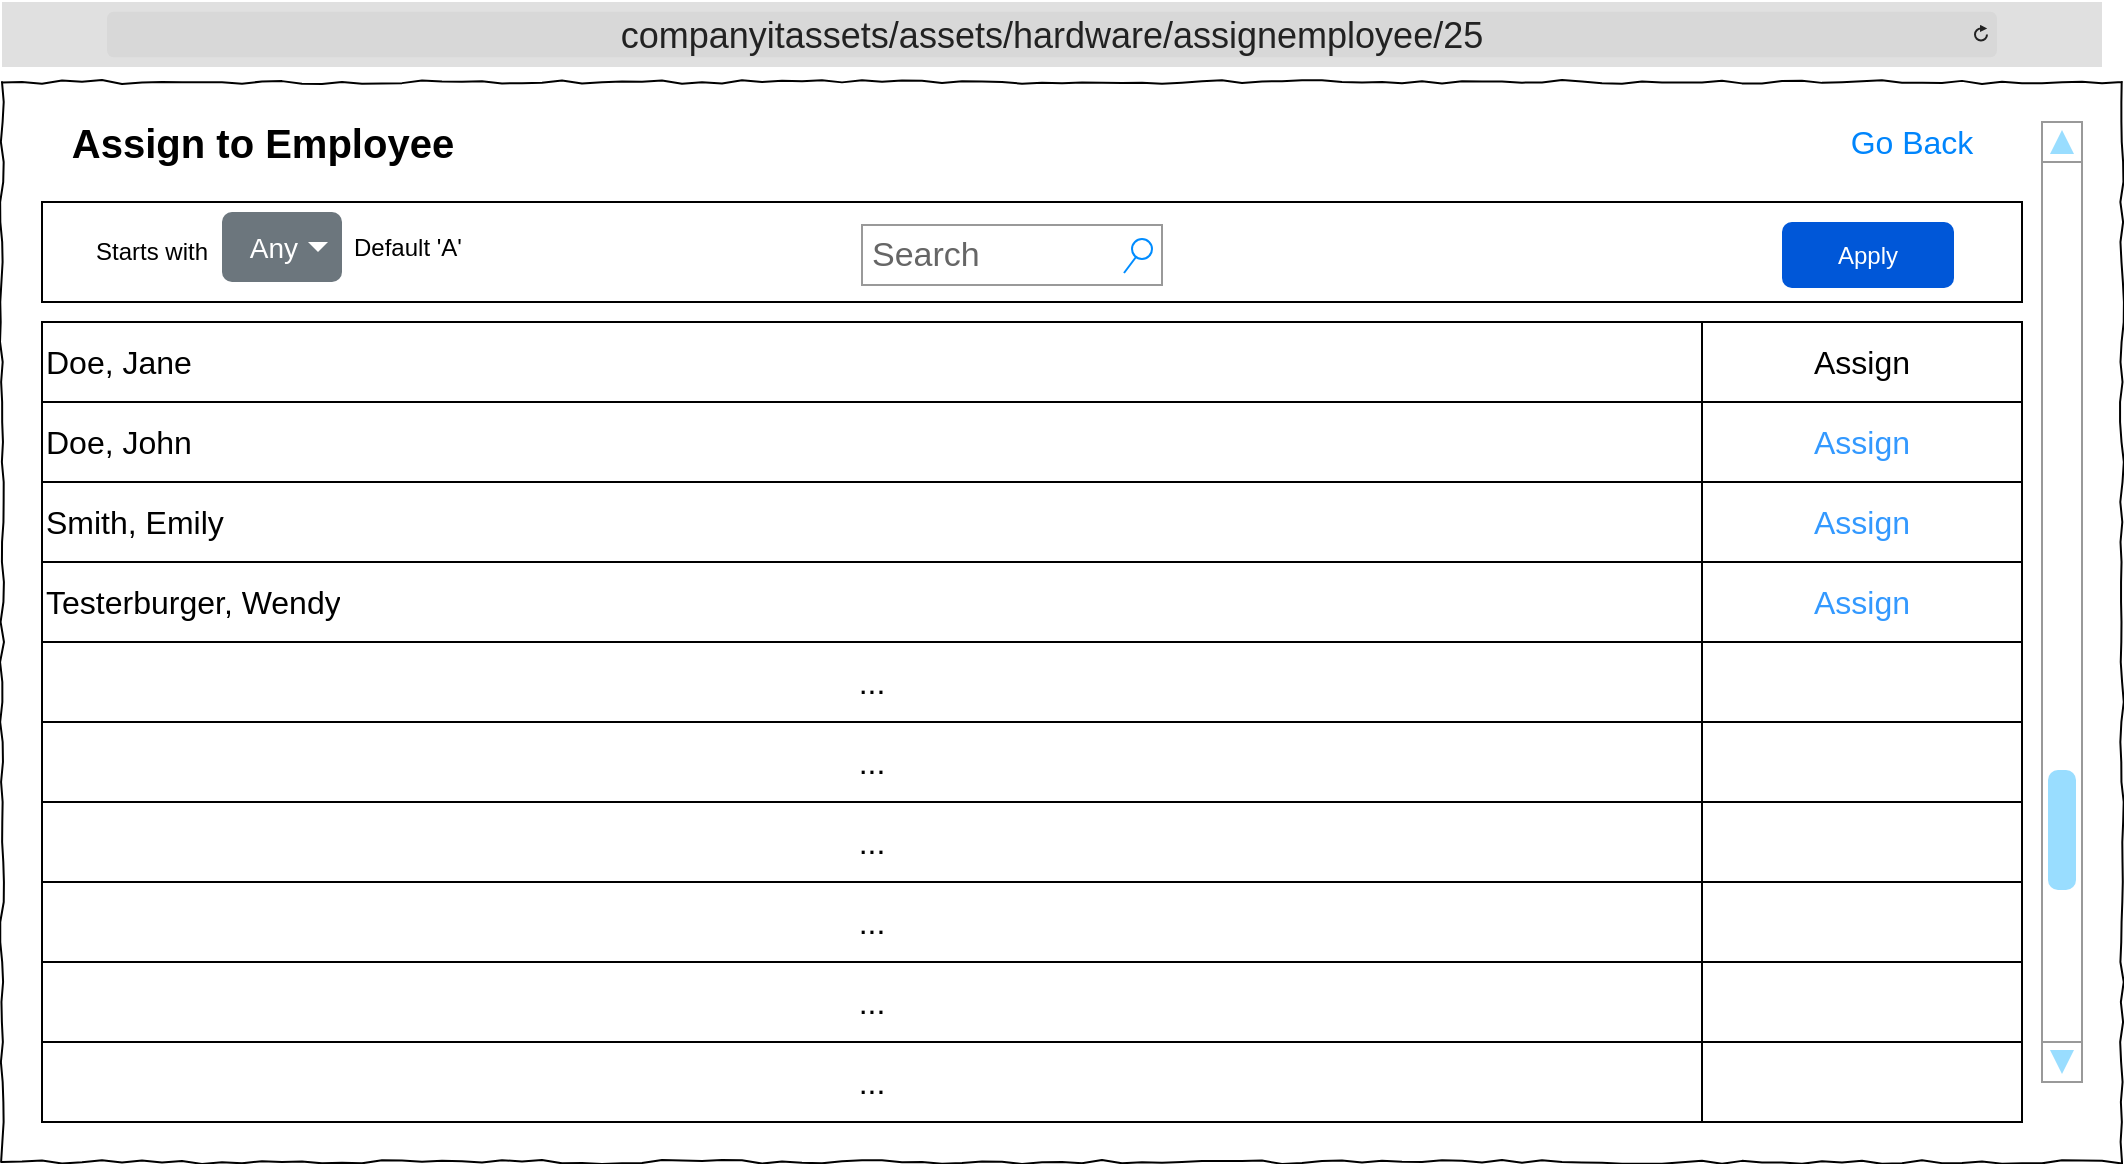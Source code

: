 <mxfile version="26.0.10">
  <diagram name="Page-1" id="03018318-947c-dd8e-b7a3-06fadd420f32">
    <mxGraphModel dx="1207" dy="765" grid="1" gridSize="10" guides="1" tooltips="1" connect="1" arrows="1" fold="1" page="1" pageScale="1" pageWidth="1100" pageHeight="850" background="none" math="0" shadow="0">
      <root>
        <mxCell id="0" />
        <mxCell id="1" parent="0" />
        <mxCell id="6DgqTnudn0VtPVxvnlF_-19" value="" style="rounded=0;whiteSpace=wrap;html=1;fillColor=none;" parent="1" vertex="1">
          <mxGeometry x="40" y="100" width="990" height="50" as="geometry" />
        </mxCell>
        <mxCell id="677b7b8949515195-1" value="" style="whiteSpace=wrap;html=1;rounded=0;shadow=0;labelBackgroundColor=none;strokeColor=#000000;strokeWidth=1;fillColor=none;fontFamily=Verdana;fontSize=12;fontColor=#000000;align=center;comic=1;" parent="1" vertex="1">
          <mxGeometry x="20" y="40" width="1060" height="540" as="geometry" />
        </mxCell>
        <mxCell id="zX-MKMj06BqSPDNbv460-1" value="&lt;font style=&quot;font-size: 18px;&quot;&gt;companyitassets/assets/hardware/assignemployee/25&lt;/font&gt;" style="html=1;strokeWidth=1;shadow=0;dashed=0;shape=mxgraph.ios7ui.url;fillColor=#e0e0e0;strokeColor=#c0c0c0;buttonText=;strokeColor2=#222222;fontColor=#222222;fontSize=8;spacingTop=2;align=center;whiteSpace=wrap;" parent="1" vertex="1">
          <mxGeometry x="20" width="1050" height="32.5" as="geometry" />
        </mxCell>
        <mxCell id="qXXK7IakLX90gNUS_IdI-1" value="&lt;font style=&quot;font-size: 20px;&quot;&gt;Assign to Employee&lt;/font&gt;" style="text;strokeColor=none;fillColor=none;html=1;fontSize=24;fontStyle=1;verticalAlign=middle;align=center;" parent="1" vertex="1">
          <mxGeometry x="40" y="50" width="220" height="40" as="geometry" />
        </mxCell>
        <mxCell id="qXXK7IakLX90gNUS_IdI-18" value="Go Back" style="html=1;shadow=0;dashed=0;shape=mxgraph.bootstrap.rrect;rSize=5;strokeColor=none;strokeWidth=1;fillColor=none;fontColor=#0085FC;whiteSpace=wrap;align=center;verticalAlign=middle;spacingLeft=0;fontStyle=0;fontSize=16;spacing=5;" parent="1" vertex="1">
          <mxGeometry x="940" y="50" width="70" height="40" as="geometry" />
        </mxCell>
        <mxCell id="6DgqTnudn0VtPVxvnlF_-14" value="Search" style="strokeWidth=1;shadow=0;dashed=0;align=center;html=1;shape=mxgraph.mockup.forms.searchBox;strokeColor=#999999;mainText=;strokeColor2=#008cff;fontColor=#666666;fontSize=17;align=left;spacingLeft=3;whiteSpace=wrap;" parent="1" vertex="1">
          <mxGeometry x="450" y="111.5" width="150" height="30" as="geometry" />
        </mxCell>
        <mxCell id="6DgqTnudn0VtPVxvnlF_-15" value="Starts with" style="text;html=1;align=center;verticalAlign=middle;whiteSpace=wrap;rounded=0;" parent="1" vertex="1">
          <mxGeometry x="50" y="110" width="90" height="30" as="geometry" />
        </mxCell>
        <mxCell id="6DgqTnudn0VtPVxvnlF_-16" value="Any" style="html=1;shadow=0;dashed=0;shape=mxgraph.bootstrap.rrect;rSize=5;strokeColor=none;strokeWidth=1;fillColor=#6C767D;fontColor=#ffffff;whiteSpace=wrap;align=right;verticalAlign=middle;fontStyle=0;fontSize=14;spacingRight=20;" parent="1" vertex="1">
          <mxGeometry x="130" y="105" width="60" height="35" as="geometry" />
        </mxCell>
        <mxCell id="6DgqTnudn0VtPVxvnlF_-17" value="" style="shape=triangle;direction=south;fillColor=#ffffff;strokeColor=none;perimeter=none;" parent="6DgqTnudn0VtPVxvnlF_-16" vertex="1">
          <mxGeometry x="1" y="0.5" width="10" height="5" relative="1" as="geometry">
            <mxPoint x="-17" y="-2.5" as="offset" />
          </mxGeometry>
        </mxCell>
        <mxCell id="6DgqTnudn0VtPVxvnlF_-18" value="Apply" style="rounded=1;fillColor=#0057D8;strokeColor=none;html=1;whiteSpace=wrap;fontColor=#ffffff;align=center;verticalAlign=middle;fontStyle=0;fontSize=12;sketch=0;" parent="1" vertex="1">
          <mxGeometry x="910" y="110" width="86" height="33" as="geometry" />
        </mxCell>
        <mxCell id="6DgqTnudn0VtPVxvnlF_-20" value="" style="shape=table;startSize=0;container=1;collapsible=0;childLayout=tableLayout;fontSize=16;align=left;" parent="1" vertex="1">
          <mxGeometry x="40" y="160" width="990" height="400" as="geometry" />
        </mxCell>
        <mxCell id="6DgqTnudn0VtPVxvnlF_-21" value="" style="shape=tableRow;horizontal=0;startSize=0;swimlaneHead=0;swimlaneBody=0;strokeColor=inherit;top=0;left=0;bottom=0;right=0;collapsible=0;dropTarget=0;fillColor=none;points=[[0,0.5],[1,0.5]];portConstraint=eastwest;fontSize=16;" parent="6DgqTnudn0VtPVxvnlF_-20" vertex="1">
          <mxGeometry width="990" height="40" as="geometry" />
        </mxCell>
        <mxCell id="6DgqTnudn0VtPVxvnlF_-22" value="Doe, Jane" style="shape=partialRectangle;html=1;whiteSpace=wrap;connectable=0;strokeColor=inherit;overflow=hidden;fillColor=none;top=0;left=0;bottom=0;right=0;pointerEvents=1;fontSize=16;align=left;" parent="6DgqTnudn0VtPVxvnlF_-21" vertex="1">
          <mxGeometry width="830" height="40" as="geometry">
            <mxRectangle width="830" height="40" as="alternateBounds" />
          </mxGeometry>
        </mxCell>
        <mxCell id="6DgqTnudn0VtPVxvnlF_-23" value="&lt;font style=&quot;color: light-dark(rgb(0, 0, 0), rgb(51, 153, 255));&quot;&gt;Assign&lt;/font&gt;" style="shape=partialRectangle;html=1;whiteSpace=wrap;connectable=0;strokeColor=inherit;overflow=hidden;fillColor=none;top=0;left=0;bottom=0;right=0;pointerEvents=1;fontSize=16;" parent="6DgqTnudn0VtPVxvnlF_-21" vertex="1">
          <mxGeometry x="830" width="160" height="40" as="geometry">
            <mxRectangle width="160" height="40" as="alternateBounds" />
          </mxGeometry>
        </mxCell>
        <mxCell id="6DgqTnudn0VtPVxvnlF_-25" value="" style="shape=tableRow;horizontal=0;startSize=0;swimlaneHead=0;swimlaneBody=0;strokeColor=inherit;top=0;left=0;bottom=0;right=0;collapsible=0;dropTarget=0;fillColor=none;points=[[0,0.5],[1,0.5]];portConstraint=eastwest;fontSize=16;" parent="6DgqTnudn0VtPVxvnlF_-20" vertex="1">
          <mxGeometry y="40" width="990" height="40" as="geometry" />
        </mxCell>
        <mxCell id="6DgqTnudn0VtPVxvnlF_-26" value="Doe, John" style="shape=partialRectangle;html=1;whiteSpace=wrap;connectable=0;strokeColor=inherit;overflow=hidden;fillColor=none;top=0;left=0;bottom=0;right=0;pointerEvents=1;fontSize=16;align=left;" parent="6DgqTnudn0VtPVxvnlF_-25" vertex="1">
          <mxGeometry width="830" height="40" as="geometry">
            <mxRectangle width="830" height="40" as="alternateBounds" />
          </mxGeometry>
        </mxCell>
        <mxCell id="6DgqTnudn0VtPVxvnlF_-27" value="&lt;span style=&quot;color: rgb(51, 153, 255);&quot;&gt;Assign&lt;/span&gt;" style="shape=partialRectangle;html=1;whiteSpace=wrap;connectable=0;strokeColor=inherit;overflow=hidden;fillColor=none;top=0;left=0;bottom=0;right=0;pointerEvents=1;fontSize=16;" parent="6DgqTnudn0VtPVxvnlF_-25" vertex="1">
          <mxGeometry x="830" width="160" height="40" as="geometry">
            <mxRectangle width="160" height="40" as="alternateBounds" />
          </mxGeometry>
        </mxCell>
        <mxCell id="6DgqTnudn0VtPVxvnlF_-29" value="" style="shape=tableRow;horizontal=0;startSize=0;swimlaneHead=0;swimlaneBody=0;strokeColor=inherit;top=0;left=0;bottom=0;right=0;collapsible=0;dropTarget=0;fillColor=none;points=[[0,0.5],[1,0.5]];portConstraint=eastwest;fontSize=16;" parent="6DgqTnudn0VtPVxvnlF_-20" vertex="1">
          <mxGeometry y="80" width="990" height="40" as="geometry" />
        </mxCell>
        <mxCell id="6DgqTnudn0VtPVxvnlF_-30" value="Smith, Emily" style="shape=partialRectangle;html=1;whiteSpace=wrap;connectable=0;strokeColor=inherit;overflow=hidden;fillColor=none;top=0;left=0;bottom=0;right=0;pointerEvents=1;fontSize=16;align=left;" parent="6DgqTnudn0VtPVxvnlF_-29" vertex="1">
          <mxGeometry width="830" height="40" as="geometry">
            <mxRectangle width="830" height="40" as="alternateBounds" />
          </mxGeometry>
        </mxCell>
        <mxCell id="6DgqTnudn0VtPVxvnlF_-31" value="&lt;span style=&quot;color: rgb(51, 153, 255);&quot;&gt;Assign&lt;/span&gt;" style="shape=partialRectangle;html=1;whiteSpace=wrap;connectable=0;strokeColor=inherit;overflow=hidden;fillColor=none;top=0;left=0;bottom=0;right=0;pointerEvents=1;fontSize=16;" parent="6DgqTnudn0VtPVxvnlF_-29" vertex="1">
          <mxGeometry x="830" width="160" height="40" as="geometry">
            <mxRectangle width="160" height="40" as="alternateBounds" />
          </mxGeometry>
        </mxCell>
        <mxCell id="6DgqTnudn0VtPVxvnlF_-33" style="shape=tableRow;horizontal=0;startSize=0;swimlaneHead=0;swimlaneBody=0;strokeColor=inherit;top=0;left=0;bottom=0;right=0;collapsible=0;dropTarget=0;fillColor=none;points=[[0,0.5],[1,0.5]];portConstraint=eastwest;fontSize=16;" parent="6DgqTnudn0VtPVxvnlF_-20" vertex="1">
          <mxGeometry y="120" width="990" height="40" as="geometry" />
        </mxCell>
        <mxCell id="6DgqTnudn0VtPVxvnlF_-34" value="Testerburger, Wendy" style="shape=partialRectangle;html=1;whiteSpace=wrap;connectable=0;strokeColor=inherit;overflow=hidden;fillColor=none;top=0;left=0;bottom=0;right=0;pointerEvents=1;fontSize=16;align=left;" parent="6DgqTnudn0VtPVxvnlF_-33" vertex="1">
          <mxGeometry width="830" height="40" as="geometry">
            <mxRectangle width="830" height="40" as="alternateBounds" />
          </mxGeometry>
        </mxCell>
        <mxCell id="6DgqTnudn0VtPVxvnlF_-35" value="&lt;span style=&quot;color: rgb(51, 153, 255);&quot;&gt;Assign&lt;/span&gt;" style="shape=partialRectangle;html=1;whiteSpace=wrap;connectable=0;strokeColor=inherit;overflow=hidden;fillColor=none;top=0;left=0;bottom=0;right=0;pointerEvents=1;fontSize=16;" parent="6DgqTnudn0VtPVxvnlF_-33" vertex="1">
          <mxGeometry x="830" width="160" height="40" as="geometry">
            <mxRectangle width="160" height="40" as="alternateBounds" />
          </mxGeometry>
        </mxCell>
        <mxCell id="6DgqTnudn0VtPVxvnlF_-36" style="shape=tableRow;horizontal=0;startSize=0;swimlaneHead=0;swimlaneBody=0;strokeColor=inherit;top=0;left=0;bottom=0;right=0;collapsible=0;dropTarget=0;fillColor=none;points=[[0,0.5],[1,0.5]];portConstraint=eastwest;fontSize=16;" parent="6DgqTnudn0VtPVxvnlF_-20" vertex="1">
          <mxGeometry y="160" width="990" height="40" as="geometry" />
        </mxCell>
        <mxCell id="6DgqTnudn0VtPVxvnlF_-37" value="..." style="shape=partialRectangle;html=1;whiteSpace=wrap;connectable=0;strokeColor=inherit;overflow=hidden;fillColor=none;top=0;left=0;bottom=0;right=0;pointerEvents=1;fontSize=16;" parent="6DgqTnudn0VtPVxvnlF_-36" vertex="1">
          <mxGeometry width="830" height="40" as="geometry">
            <mxRectangle width="830" height="40" as="alternateBounds" />
          </mxGeometry>
        </mxCell>
        <mxCell id="6DgqTnudn0VtPVxvnlF_-38" style="shape=partialRectangle;html=1;whiteSpace=wrap;connectable=0;strokeColor=inherit;overflow=hidden;fillColor=none;top=0;left=0;bottom=0;right=0;pointerEvents=1;fontSize=16;" parent="6DgqTnudn0VtPVxvnlF_-36" vertex="1">
          <mxGeometry x="830" width="160" height="40" as="geometry">
            <mxRectangle width="160" height="40" as="alternateBounds" />
          </mxGeometry>
        </mxCell>
        <mxCell id="6DgqTnudn0VtPVxvnlF_-39" style="shape=tableRow;horizontal=0;startSize=0;swimlaneHead=0;swimlaneBody=0;strokeColor=inherit;top=0;left=0;bottom=0;right=0;collapsible=0;dropTarget=0;fillColor=none;points=[[0,0.5],[1,0.5]];portConstraint=eastwest;fontSize=16;" parent="6DgqTnudn0VtPVxvnlF_-20" vertex="1">
          <mxGeometry y="200" width="990" height="40" as="geometry" />
        </mxCell>
        <mxCell id="6DgqTnudn0VtPVxvnlF_-40" value="..." style="shape=partialRectangle;html=1;whiteSpace=wrap;connectable=0;strokeColor=inherit;overflow=hidden;fillColor=none;top=0;left=0;bottom=0;right=0;pointerEvents=1;fontSize=16;" parent="6DgqTnudn0VtPVxvnlF_-39" vertex="1">
          <mxGeometry width="830" height="40" as="geometry">
            <mxRectangle width="830" height="40" as="alternateBounds" />
          </mxGeometry>
        </mxCell>
        <mxCell id="6DgqTnudn0VtPVxvnlF_-41" style="shape=partialRectangle;html=1;whiteSpace=wrap;connectable=0;strokeColor=inherit;overflow=hidden;fillColor=none;top=0;left=0;bottom=0;right=0;pointerEvents=1;fontSize=16;" parent="6DgqTnudn0VtPVxvnlF_-39" vertex="1">
          <mxGeometry x="830" width="160" height="40" as="geometry">
            <mxRectangle width="160" height="40" as="alternateBounds" />
          </mxGeometry>
        </mxCell>
        <mxCell id="6DgqTnudn0VtPVxvnlF_-42" style="shape=tableRow;horizontal=0;startSize=0;swimlaneHead=0;swimlaneBody=0;strokeColor=inherit;top=0;left=0;bottom=0;right=0;collapsible=0;dropTarget=0;fillColor=none;points=[[0,0.5],[1,0.5]];portConstraint=eastwest;fontSize=16;" parent="6DgqTnudn0VtPVxvnlF_-20" vertex="1">
          <mxGeometry y="240" width="990" height="40" as="geometry" />
        </mxCell>
        <mxCell id="6DgqTnudn0VtPVxvnlF_-43" value="..." style="shape=partialRectangle;html=1;whiteSpace=wrap;connectable=0;strokeColor=inherit;overflow=hidden;fillColor=none;top=0;left=0;bottom=0;right=0;pointerEvents=1;fontSize=16;" parent="6DgqTnudn0VtPVxvnlF_-42" vertex="1">
          <mxGeometry width="830" height="40" as="geometry">
            <mxRectangle width="830" height="40" as="alternateBounds" />
          </mxGeometry>
        </mxCell>
        <mxCell id="6DgqTnudn0VtPVxvnlF_-44" style="shape=partialRectangle;html=1;whiteSpace=wrap;connectable=0;strokeColor=inherit;overflow=hidden;fillColor=none;top=0;left=0;bottom=0;right=0;pointerEvents=1;fontSize=16;" parent="6DgqTnudn0VtPVxvnlF_-42" vertex="1">
          <mxGeometry x="830" width="160" height="40" as="geometry">
            <mxRectangle width="160" height="40" as="alternateBounds" />
          </mxGeometry>
        </mxCell>
        <mxCell id="6DgqTnudn0VtPVxvnlF_-45" style="shape=tableRow;horizontal=0;startSize=0;swimlaneHead=0;swimlaneBody=0;strokeColor=inherit;top=0;left=0;bottom=0;right=0;collapsible=0;dropTarget=0;fillColor=none;points=[[0,0.5],[1,0.5]];portConstraint=eastwest;fontSize=16;" parent="6DgqTnudn0VtPVxvnlF_-20" vertex="1">
          <mxGeometry y="280" width="990" height="40" as="geometry" />
        </mxCell>
        <mxCell id="6DgqTnudn0VtPVxvnlF_-46" value="..." style="shape=partialRectangle;html=1;whiteSpace=wrap;connectable=0;strokeColor=inherit;overflow=hidden;fillColor=none;top=0;left=0;bottom=0;right=0;pointerEvents=1;fontSize=16;" parent="6DgqTnudn0VtPVxvnlF_-45" vertex="1">
          <mxGeometry width="830" height="40" as="geometry">
            <mxRectangle width="830" height="40" as="alternateBounds" />
          </mxGeometry>
        </mxCell>
        <mxCell id="6DgqTnudn0VtPVxvnlF_-47" style="shape=partialRectangle;html=1;whiteSpace=wrap;connectable=0;strokeColor=inherit;overflow=hidden;fillColor=none;top=0;left=0;bottom=0;right=0;pointerEvents=1;fontSize=16;" parent="6DgqTnudn0VtPVxvnlF_-45" vertex="1">
          <mxGeometry x="830" width="160" height="40" as="geometry">
            <mxRectangle width="160" height="40" as="alternateBounds" />
          </mxGeometry>
        </mxCell>
        <mxCell id="6DgqTnudn0VtPVxvnlF_-48" style="shape=tableRow;horizontal=0;startSize=0;swimlaneHead=0;swimlaneBody=0;strokeColor=inherit;top=0;left=0;bottom=0;right=0;collapsible=0;dropTarget=0;fillColor=none;points=[[0,0.5],[1,0.5]];portConstraint=eastwest;fontSize=16;" parent="6DgqTnudn0VtPVxvnlF_-20" vertex="1">
          <mxGeometry y="320" width="990" height="40" as="geometry" />
        </mxCell>
        <mxCell id="6DgqTnudn0VtPVxvnlF_-49" value="..." style="shape=partialRectangle;html=1;whiteSpace=wrap;connectable=0;strokeColor=inherit;overflow=hidden;fillColor=none;top=0;left=0;bottom=0;right=0;pointerEvents=1;fontSize=16;" parent="6DgqTnudn0VtPVxvnlF_-48" vertex="1">
          <mxGeometry width="830" height="40" as="geometry">
            <mxRectangle width="830" height="40" as="alternateBounds" />
          </mxGeometry>
        </mxCell>
        <mxCell id="6DgqTnudn0VtPVxvnlF_-50" style="shape=partialRectangle;html=1;whiteSpace=wrap;connectable=0;strokeColor=inherit;overflow=hidden;fillColor=none;top=0;left=0;bottom=0;right=0;pointerEvents=1;fontSize=16;" parent="6DgqTnudn0VtPVxvnlF_-48" vertex="1">
          <mxGeometry x="830" width="160" height="40" as="geometry">
            <mxRectangle width="160" height="40" as="alternateBounds" />
          </mxGeometry>
        </mxCell>
        <mxCell id="6DgqTnudn0VtPVxvnlF_-51" style="shape=tableRow;horizontal=0;startSize=0;swimlaneHead=0;swimlaneBody=0;strokeColor=inherit;top=0;left=0;bottom=0;right=0;collapsible=0;dropTarget=0;fillColor=none;points=[[0,0.5],[1,0.5]];portConstraint=eastwest;fontSize=16;" parent="6DgqTnudn0VtPVxvnlF_-20" vertex="1">
          <mxGeometry y="360" width="990" height="40" as="geometry" />
        </mxCell>
        <mxCell id="6DgqTnudn0VtPVxvnlF_-52" value="..." style="shape=partialRectangle;html=1;whiteSpace=wrap;connectable=0;strokeColor=inherit;overflow=hidden;fillColor=none;top=0;left=0;bottom=0;right=0;pointerEvents=1;fontSize=16;" parent="6DgqTnudn0VtPVxvnlF_-51" vertex="1">
          <mxGeometry width="830" height="40" as="geometry">
            <mxRectangle width="830" height="40" as="alternateBounds" />
          </mxGeometry>
        </mxCell>
        <mxCell id="6DgqTnudn0VtPVxvnlF_-53" style="shape=partialRectangle;html=1;whiteSpace=wrap;connectable=0;strokeColor=inherit;overflow=hidden;fillColor=none;top=0;left=0;bottom=0;right=0;pointerEvents=1;fontSize=16;" parent="6DgqTnudn0VtPVxvnlF_-51" vertex="1">
          <mxGeometry x="830" width="160" height="40" as="geometry">
            <mxRectangle width="160" height="40" as="alternateBounds" />
          </mxGeometry>
        </mxCell>
        <mxCell id="6DgqTnudn0VtPVxvnlF_-54" value="Default &#39;A&#39;" style="text;strokeColor=none;fillColor=none;align=left;verticalAlign=middle;spacingLeft=4;spacingRight=4;overflow=hidden;points=[[0,0.5],[1,0.5]];portConstraint=eastwest;rotatable=0;whiteSpace=wrap;html=1;fontColor=light-dark(#000000,#7D7D7D);" parent="1" vertex="1">
          <mxGeometry x="190" y="107.5" width="80" height="30" as="geometry" />
        </mxCell>
        <mxCell id="6DgqTnudn0VtPVxvnlF_-55" value="" style="verticalLabelPosition=bottom;shadow=0;dashed=0;align=center;html=1;verticalAlign=top;strokeWidth=1;shape=mxgraph.mockup.navigation.scrollBar;strokeColor=#999999;barPos=20;fillColor2=#99ddff;strokeColor2=none;direction=north;" parent="1" vertex="1">
          <mxGeometry x="1040" y="60" width="20" height="480" as="geometry" />
        </mxCell>
      </root>
    </mxGraphModel>
  </diagram>
</mxfile>
